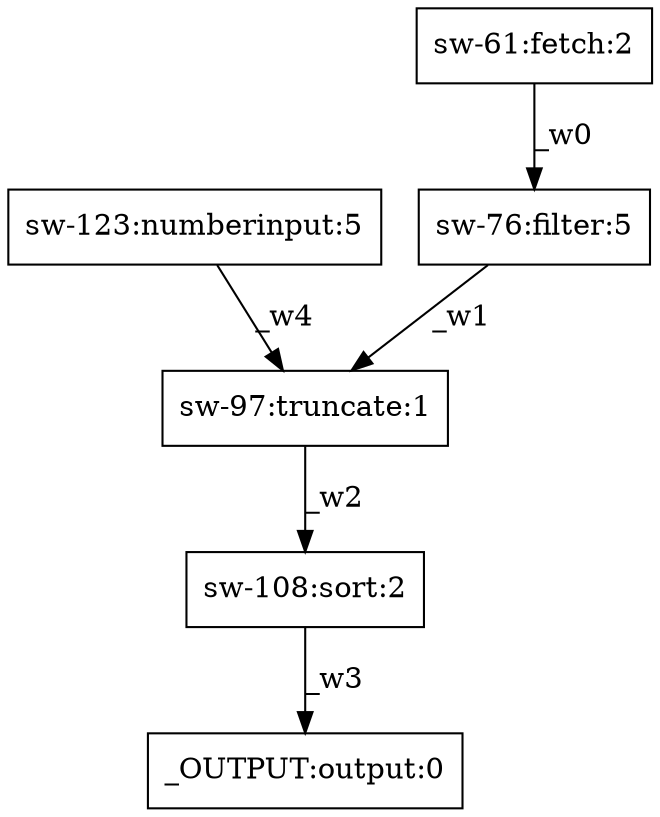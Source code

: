 digraph test1 { node [shape=box] "_OUTPUT" [label="_OUTPUT:output:0"];"sw-123" [label="sw-123:numberinput:5"];"sw-61" [label="sw-61:fetch:2"];"sw-76" [label="sw-76:filter:5"];"sw-97" [label="sw-97:truncate:1"];"sw-108" [label="sw-108:sort:2"];"sw-61" -> "sw-76" [label="_w0"];"sw-76" -> "sw-97" [label="_w1"];"sw-97" -> "sw-108" [label="_w2"];"sw-108" -> "_OUTPUT" [label="_w3"];"sw-123" -> "sw-97" [label="_w4"];}
